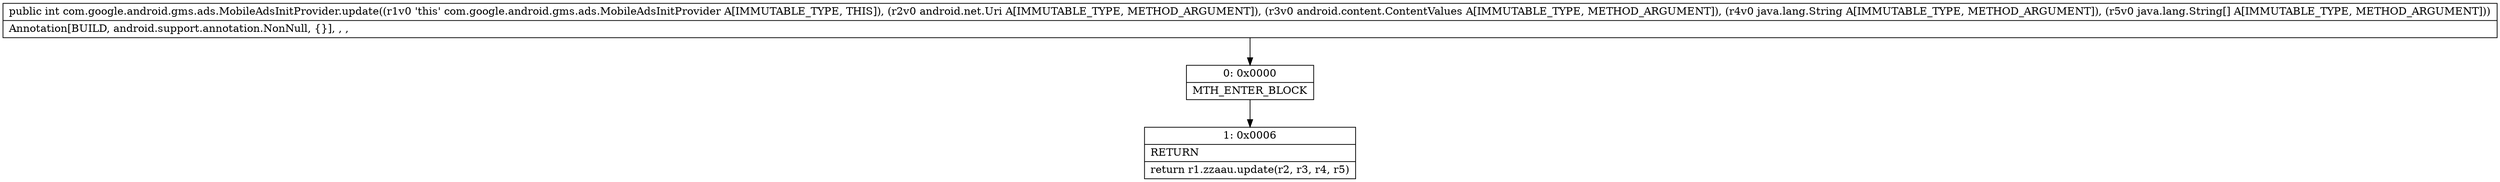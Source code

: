 digraph "CFG forcom.google.android.gms.ads.MobileAdsInitProvider.update(Landroid\/net\/Uri;Landroid\/content\/ContentValues;Ljava\/lang\/String;[Ljava\/lang\/String;)I" {
Node_0 [shape=record,label="{0\:\ 0x0000|MTH_ENTER_BLOCK\l}"];
Node_1 [shape=record,label="{1\:\ 0x0006|RETURN\l|return r1.zzaau.update(r2, r3, r4, r5)\l}"];
MethodNode[shape=record,label="{public int com.google.android.gms.ads.MobileAdsInitProvider.update((r1v0 'this' com.google.android.gms.ads.MobileAdsInitProvider A[IMMUTABLE_TYPE, THIS]), (r2v0 android.net.Uri A[IMMUTABLE_TYPE, METHOD_ARGUMENT]), (r3v0 android.content.ContentValues A[IMMUTABLE_TYPE, METHOD_ARGUMENT]), (r4v0 java.lang.String A[IMMUTABLE_TYPE, METHOD_ARGUMENT]), (r5v0 java.lang.String[] A[IMMUTABLE_TYPE, METHOD_ARGUMENT]))  | Annotation[BUILD, android.support.annotation.NonNull, \{\}], , , \l}"];
MethodNode -> Node_0;
Node_0 -> Node_1;
}

